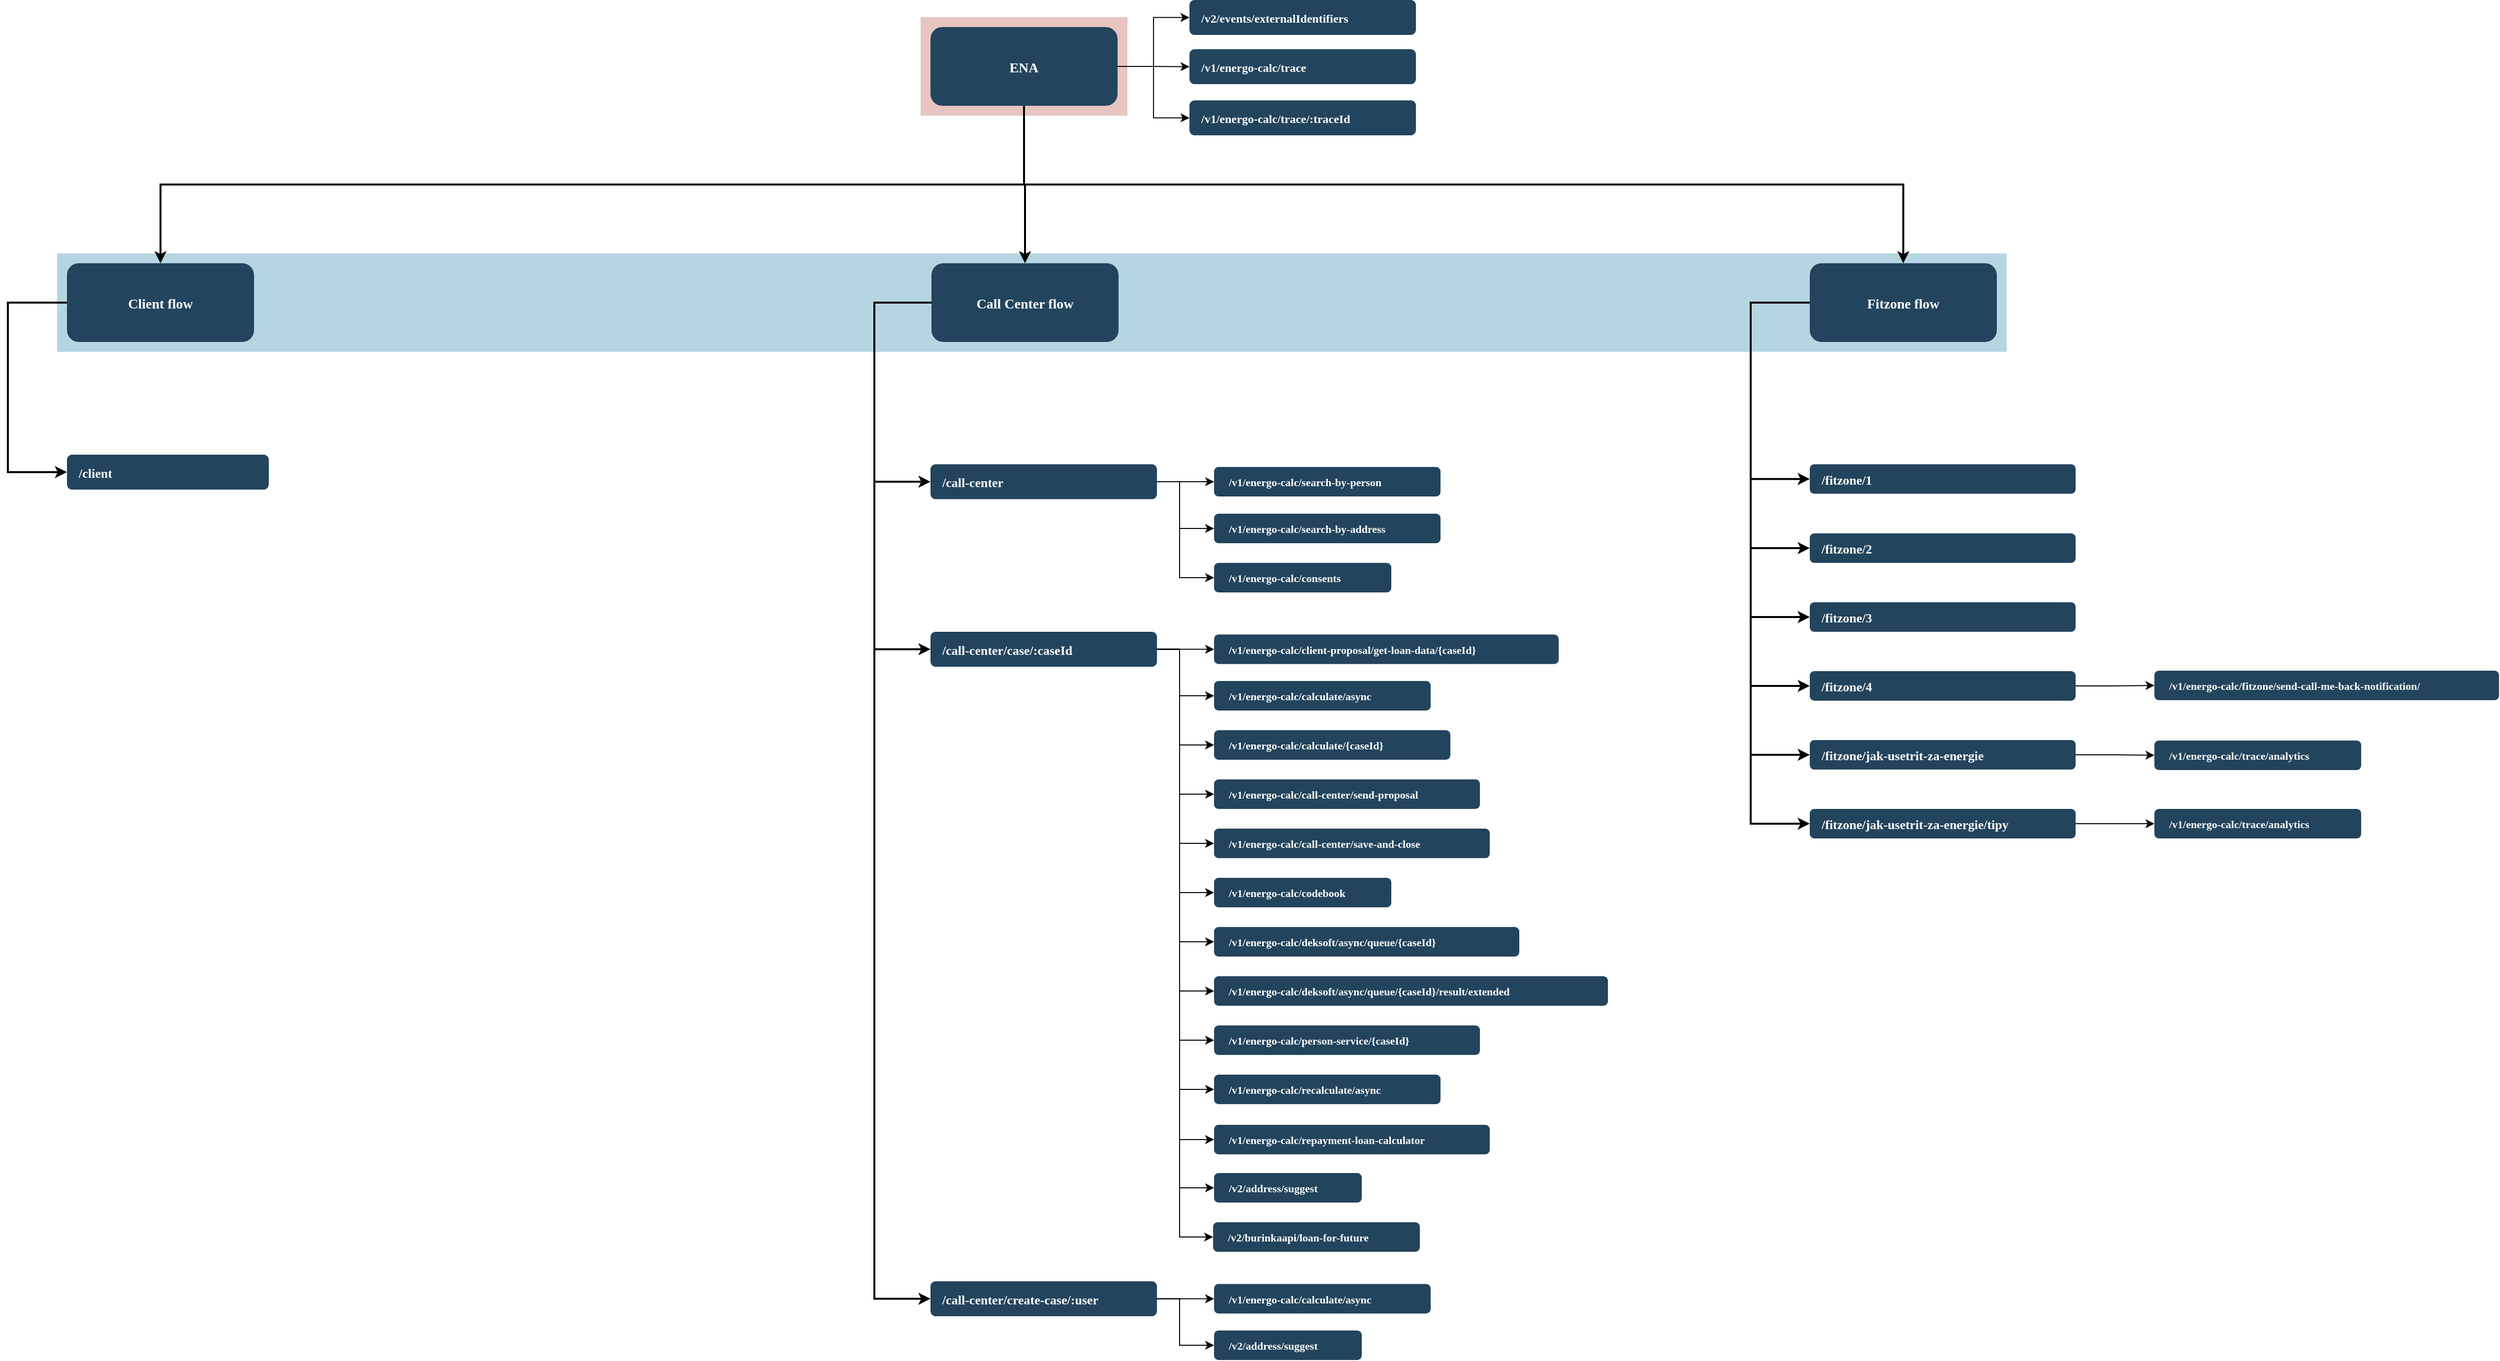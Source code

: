 <mxfile version="22.1.0" type="github">
  <diagram name="Page-1" id="2c0d36ab-eaac-3732-788b-9136903baeff">
    <mxGraphModel dx="4940.5" dy="1700" grid="1" gridSize="10" guides="1" tooltips="1" connect="1" arrows="1" fold="1" page="1" pageScale="1.5" pageWidth="1169" pageHeight="827" background="none" math="0" shadow="0">
      <root>
        <mxCell id="0" />
        <mxCell id="1" parent="0" />
        <mxCell id="123" value="" style="fillColor=#AE4132;strokeColor=none;opacity=30;" parent="1" vertex="1">
          <mxGeometry x="747" y="85.5" width="210" height="100.0" as="geometry" />
        </mxCell>
        <mxCell id="122" value="" style="fillColor=#10739E;strokeColor=none;opacity=30;" parent="1" vertex="1">
          <mxGeometry x="-130" y="325.5" width="1980" height="100" as="geometry" />
        </mxCell>
        <mxCell id="2" value="ENA" style="rounded=1;fillColor=#23445D;gradientColor=none;strokeColor=none;fontColor=#FFFFFF;fontStyle=1;fontFamily=Tahoma;fontSize=14" parent="1" vertex="1">
          <mxGeometry x="757" y="95.5" width="190" height="80" as="geometry" />
        </mxCell>
        <mxCell id="9" value="" style="edgeStyle=elbowEdgeStyle;elbow=vertical;strokeWidth=2;rounded=0;entryX=0.5;entryY=0;entryDx=0;entryDy=0;" parent="1" source="2" target="10" edge="1">
          <mxGeometry x="337" y="215.5" width="100" height="100" as="geometry">
            <mxPoint x="337" y="315.5" as="sourcePoint" />
            <mxPoint x="437" y="215.5" as="targetPoint" />
          </mxGeometry>
        </mxCell>
        <mxCell id="jC42f-P9hnnGWAA6iQzn-168" value="" style="edgeStyle=elbowEdgeStyle;rounded=0;orthogonalLoop=1;jettySize=auto;html=1;exitX=0;exitY=0.5;exitDx=0;exitDy=0;strokeWidth=2;entryX=0;entryY=0.5;entryDx=0;entryDy=0;" edge="1" parent="1" source="10" target="jC42f-P9hnnGWAA6iQzn-167">
          <mxGeometry relative="1" as="geometry">
            <mxPoint x="1640" y="680" as="targetPoint" />
            <Array as="points">
              <mxPoint x="1590" y="470" />
            </Array>
          </mxGeometry>
        </mxCell>
        <mxCell id="10" value="Fitzone flow" style="rounded=1;fillColor=#23445D;gradientColor=none;strokeColor=none;fontColor=#FFFFFF;fontStyle=1;fontFamily=Tahoma;fontSize=14" parent="1" vertex="1">
          <mxGeometry x="1650" y="335.5" width="190" height="80" as="geometry" />
        </mxCell>
        <mxCell id="kCkuKhxxEunzLLz7LeM_-125" value="" style="edgeStyle=elbowEdgeStyle;rounded=0;orthogonalLoop=1;jettySize=auto;html=1;entryX=0;entryY=0.5;entryDx=0;entryDy=0;exitX=0;exitY=0.5;exitDx=0;exitDy=0;strokeWidth=2;" parent="1" source="12" target="kCkuKhxxEunzLLz7LeM_-124" edge="1">
          <mxGeometry relative="1" as="geometry">
            <Array as="points">
              <mxPoint x="700" y="470" />
            </Array>
          </mxGeometry>
        </mxCell>
        <mxCell id="12" value="Call Center flow" style="rounded=1;fillColor=#23445D;gradientColor=none;strokeColor=none;fontColor=#FFFFFF;fontStyle=1;fontFamily=Tahoma;fontSize=14" parent="1" vertex="1">
          <mxGeometry x="758.0" y="335.5" width="190" height="80" as="geometry" />
        </mxCell>
        <mxCell id="13" value="Client flow" style="rounded=1;fillColor=#23445D;gradientColor=none;strokeColor=none;fontColor=#FFFFFF;fontStyle=1;fontFamily=Tahoma;fontSize=14" parent="1" vertex="1">
          <mxGeometry x="-120" y="335.5" width="190" height="80" as="geometry" />
        </mxCell>
        <mxCell id="17" value="/client" style="rounded=1;fillColor=#23445D;gradientColor=none;strokeColor=none;fontColor=#FFFFFF;fontStyle=1;fontFamily=Tahoma;fontSize=13;spacingLeft=10;align=left;" parent="1" vertex="1">
          <mxGeometry x="-120" y="530" width="205" height="35.5" as="geometry" />
        </mxCell>
        <mxCell id="59" value="" style="edgeStyle=elbowEdgeStyle;elbow=vertical;strokeWidth=2;rounded=0" parent="1" source="2" target="12" edge="1">
          <mxGeometry x="347" y="225.5" width="100" height="100" as="geometry">
            <mxPoint x="862.0" y="275.5" as="sourcePoint" />
            <mxPoint x="1467.0" y="345.5" as="targetPoint" />
          </mxGeometry>
        </mxCell>
        <mxCell id="61" value="" style="edgeStyle=elbowEdgeStyle;elbow=vertical;strokeWidth=2;rounded=0" parent="1" source="2" target="13" edge="1">
          <mxGeometry x="-23" y="135.5" width="100" height="100" as="geometry">
            <mxPoint x="-23" y="235.5" as="sourcePoint" />
            <mxPoint x="77" y="135.5" as="targetPoint" />
          </mxGeometry>
        </mxCell>
        <mxCell id="65" value="" style="edgeStyle=elbowEdgeStyle;elbow=horizontal;strokeWidth=2;rounded=0;entryX=0;entryY=0.5;entryDx=0;entryDy=0;" parent="1" source="13" target="17" edge="1">
          <mxGeometry x="-23" y="135.5" width="100" height="100" as="geometry">
            <mxPoint x="-23" y="235.5" as="sourcePoint" />
            <mxPoint x="77" y="135.5" as="targetPoint" />
            <Array as="points">
              <mxPoint x="-180" y="460" />
            </Array>
          </mxGeometry>
        </mxCell>
        <mxCell id="kCkuKhxxEunzLLz7LeM_-129" value="" style="edgeStyle=elbowEdgeStyle;rounded=0;orthogonalLoop=1;jettySize=auto;exitX=0;exitY=0.5;exitDx=0;exitDy=0;entryX=0;entryY=0.5;entryDx=0;entryDy=0;strokeWidth=2;" parent="1" source="12" target="kCkuKhxxEunzLLz7LeM_-128" edge="1">
          <mxGeometry relative="1" as="geometry">
            <mxPoint x="730" y="640" as="targetPoint" />
            <Array as="points">
              <mxPoint x="700" y="570" />
            </Array>
          </mxGeometry>
        </mxCell>
        <mxCell id="jC42f-P9hnnGWAA6iQzn-123" value="" style="edgeStyle=elbowEdgeStyle;rounded=0;orthogonalLoop=1;jettySize=auto;html=1;exitX=1;exitY=0.5;exitDx=0;exitDy=0;entryX=0;entryY=0.5;entryDx=0;entryDy=0;" edge="1" parent="1" source="kCkuKhxxEunzLLz7LeM_-124" target="kCkuKhxxEunzLLz7LeM_-135">
          <mxGeometry relative="1" as="geometry">
            <mxPoint x="940" y="600" as="sourcePoint" />
            <mxPoint x="1020" y="520" as="targetPoint" />
            <Array as="points">
              <mxPoint x="1010" y="550" />
            </Array>
          </mxGeometry>
        </mxCell>
        <mxCell id="kCkuKhxxEunzLLz7LeM_-124" value="/call-center" style="rounded=1;fillColor=#23445D;gradientColor=none;strokeColor=none;fontColor=#FFFFFF;fontStyle=1;fontFamily=Tahoma;fontSize=13;align=left;spacingLeft=10;" parent="1" vertex="1">
          <mxGeometry x="757" y="539.75" width="230" height="35.5" as="geometry" />
        </mxCell>
        <mxCell id="kCkuKhxxEunzLLz7LeM_-134" value="" style="edgeStyle=elbowEdgeStyle;rounded=0;orthogonalLoop=1;jettySize=auto;html=1;entryX=0;entryY=0.5;entryDx=0;entryDy=0;exitX=0;exitY=0.5;exitDx=0;exitDy=0;strokeWidth=2;" parent="1" source="12" target="kCkuKhxxEunzLLz7LeM_-133" edge="1">
          <mxGeometry relative="1" as="geometry">
            <Array as="points">
              <mxPoint x="700" y="550" />
            </Array>
          </mxGeometry>
        </mxCell>
        <mxCell id="kCkuKhxxEunzLLz7LeM_-128" value="/call-center/case/:caseId" style="rounded=1;fillColor=#23445D;gradientColor=none;strokeColor=none;fontColor=#FFFFFF;fontStyle=1;fontFamily=Tahoma;fontSize=13;align=left;spacingLeft=10;" parent="1" vertex="1">
          <mxGeometry x="757" y="710" width="230" height="35.5" as="geometry" />
        </mxCell>
        <mxCell id="kCkuKhxxEunzLLz7LeM_-133" value="/call-center/create-case/:user" style="rounded=1;fillColor=#23445D;gradientColor=none;strokeColor=none;fontColor=#FFFFFF;fontStyle=1;fontFamily=Tahoma;fontSize=13;spacingLeft=10;align=left;" parent="1" vertex="1">
          <mxGeometry x="757" y="1370" width="230" height="35.5" as="geometry" />
        </mxCell>
        <mxCell id="jC42f-P9hnnGWAA6iQzn-125" value="" style="edgeStyle=elbowEdgeStyle;rounded=0;orthogonalLoop=1;jettySize=auto;html=1;exitX=1;exitY=0.5;exitDx=0;exitDy=0;entryX=0;entryY=0.5;entryDx=0;entryDy=0;" edge="1" parent="1" source="kCkuKhxxEunzLLz7LeM_-124" target="jC42f-P9hnnGWAA6iQzn-124">
          <mxGeometry relative="1" as="geometry">
            <Array as="points">
              <mxPoint x="1010" y="610" />
            </Array>
          </mxGeometry>
        </mxCell>
        <mxCell id="kCkuKhxxEunzLLz7LeM_-135" value="/v1/energo-calc/search-by-person" style="rounded=1;fillColor=#23445D;gradientColor=none;strokeColor=none;fontColor=#FFFFFF;fontStyle=1;fontFamily=Tahoma;fontSize=11;align=left;spacingLeft=13;spacingRight=0;" parent="1" vertex="1">
          <mxGeometry x="1045" y="542.5" width="230" height="30" as="geometry" />
        </mxCell>
        <mxCell id="jC42f-P9hnnGWAA6iQzn-127" value="" style="edgeStyle=elbowEdgeStyle;rounded=0;orthogonalLoop=1;jettySize=auto;html=1;entryX=0;entryY=0.5;entryDx=0;entryDy=0;exitX=1;exitY=0.5;exitDx=0;exitDy=0;" edge="1" parent="1" source="kCkuKhxxEunzLLz7LeM_-124" target="jC42f-P9hnnGWAA6iQzn-126">
          <mxGeometry relative="1" as="geometry">
            <mxPoint x="980" y="690" as="sourcePoint" />
            <Array as="points">
              <mxPoint x="1010" y="580" />
            </Array>
          </mxGeometry>
        </mxCell>
        <mxCell id="jC42f-P9hnnGWAA6iQzn-124" value="/v1/energo-calc/consents" style="rounded=1;fillColor=#23445D;gradientColor=none;strokeColor=none;fontColor=#FFFFFF;fontStyle=1;fontFamily=Tahoma;fontSize=11;spacingLeft=13;align=left;spacingRight=0;" vertex="1" parent="1">
          <mxGeometry x="1045" y="640" width="180" height="30" as="geometry" />
        </mxCell>
        <mxCell id="jC42f-P9hnnGWAA6iQzn-126" value="/v1/energo-calc/search-by-address" style="rounded=1;fillColor=#23445D;gradientColor=none;strokeColor=none;fontColor=#FFFFFF;fontStyle=1;fontFamily=Tahoma;fontSize=11;spacingLeft=13;align=left;spacingRight=0;" vertex="1" parent="1">
          <mxGeometry x="1045" y="590" width="230" height="30" as="geometry" />
        </mxCell>
        <mxCell id="jC42f-P9hnnGWAA6iQzn-137" value="" style="edgeStyle=elbowEdgeStyle;rounded=0;orthogonalLoop=1;jettySize=auto;html=1;entryX=0;entryY=0.5;entryDx=0;entryDy=0;exitX=1;exitY=0.5;exitDx=0;exitDy=0;" edge="1" parent="1" source="kCkuKhxxEunzLLz7LeM_-128" target="jC42f-P9hnnGWAA6iQzn-136">
          <mxGeometry relative="1" as="geometry">
            <Array as="points">
              <mxPoint x="1010" y="720" />
            </Array>
          </mxGeometry>
        </mxCell>
        <mxCell id="jC42f-P9hnnGWAA6iQzn-133" value="" style="edgeStyle=orthogonalEdgeStyle;rounded=0;orthogonalLoop=1;jettySize=auto;html=1;entryX=0;entryY=0.5;entryDx=0;entryDy=0;exitX=1;exitY=0.5;exitDx=0;exitDy=0;" edge="1" parent="1" source="2" target="jC42f-P9hnnGWAA6iQzn-132">
          <mxGeometry relative="1" as="geometry" />
        </mxCell>
        <mxCell id="jC42f-P9hnnGWAA6iQzn-130" value="/v2/events/externalIdentifiers" style="rounded=1;fillColor=#23445D;gradientColor=none;strokeColor=none;fontColor=#FFFFFF;fontStyle=1;fontFamily=Tahoma;fontSize=12;align=left;spacingLeft=10;" vertex="1" parent="1">
          <mxGeometry x="1020" y="68" width="230" height="35.5" as="geometry" />
        </mxCell>
        <mxCell id="jC42f-P9hnnGWAA6iQzn-131" value="" style="endArrow=classic;html=1;rounded=0;exitX=1;exitY=0.5;exitDx=0;exitDy=0;entryX=0;entryY=0.5;entryDx=0;entryDy=0;edgeStyle=elbowEdgeStyle;" edge="1" parent="1" source="2" target="jC42f-P9hnnGWAA6iQzn-130">
          <mxGeometry width="50" height="50" relative="1" as="geometry">
            <mxPoint x="710" y="470" as="sourcePoint" />
            <mxPoint x="760" y="420" as="targetPoint" />
          </mxGeometry>
        </mxCell>
        <mxCell id="jC42f-P9hnnGWAA6iQzn-135" value="" style="edgeStyle=orthogonalEdgeStyle;rounded=0;orthogonalLoop=1;jettySize=auto;html=1;entryX=0;entryY=0.5;entryDx=0;entryDy=0;exitX=1;exitY=0.5;exitDx=0;exitDy=0;" edge="1" parent="1" source="2" target="jC42f-P9hnnGWAA6iQzn-134">
          <mxGeometry relative="1" as="geometry" />
        </mxCell>
        <mxCell id="jC42f-P9hnnGWAA6iQzn-132" value="/v1/energo-calc/trace" style="rounded=1;fillColor=#23445D;gradientColor=none;strokeColor=none;fontColor=#FFFFFF;fontStyle=1;fontFamily=Tahoma;fontSize=12;align=left;spacingLeft=10;" vertex="1" parent="1">
          <mxGeometry x="1020" y="118" width="230" height="35.5" as="geometry" />
        </mxCell>
        <mxCell id="jC42f-P9hnnGWAA6iQzn-134" value="/v1/energo-calc/trace/:traceId" style="rounded=1;fillColor=#23445D;gradientColor=none;strokeColor=none;fontColor=#FFFFFF;fontStyle=1;fontFamily=Tahoma;fontSize=12;align=left;spacingLeft=10;" vertex="1" parent="1">
          <mxGeometry x="1020" y="170" width="230" height="35.5" as="geometry" />
        </mxCell>
        <mxCell id="jC42f-P9hnnGWAA6iQzn-140" value="" style="edgeStyle=elbowEdgeStyle;rounded=0;orthogonalLoop=1;jettySize=auto;html=1;entryX=0;entryY=0.5;entryDx=0;entryDy=0;exitX=1;exitY=0.5;exitDx=0;exitDy=0;" edge="1" parent="1" source="kCkuKhxxEunzLLz7LeM_-128" target="jC42f-P9hnnGWAA6iQzn-139">
          <mxGeometry relative="1" as="geometry">
            <Array as="points">
              <mxPoint x="1010" y="750" />
            </Array>
          </mxGeometry>
        </mxCell>
        <mxCell id="jC42f-P9hnnGWAA6iQzn-136" value="/v1/energo-calc/codebook" style="rounded=1;fillColor=#23445D;gradientColor=none;strokeColor=none;fontColor=#FFFFFF;fontStyle=1;fontFamily=Tahoma;fontSize=11;align=left;spacingLeft=13;spacingRight=0;" vertex="1" parent="1">
          <mxGeometry x="1045" y="960" width="180" height="30" as="geometry" />
        </mxCell>
        <mxCell id="jC42f-P9hnnGWAA6iQzn-142" value="" style="edgeStyle=elbowEdgeStyle;rounded=0;orthogonalLoop=1;jettySize=auto;html=1;entryX=0;entryY=0.5;entryDx=0;entryDy=0;exitX=1;exitY=0.5;exitDx=0;exitDy=0;" edge="1" parent="1" source="kCkuKhxxEunzLLz7LeM_-128" target="jC42f-P9hnnGWAA6iQzn-141">
          <mxGeometry relative="1" as="geometry">
            <Array as="points">
              <mxPoint x="1010" y="780" />
            </Array>
          </mxGeometry>
        </mxCell>
        <mxCell id="jC42f-P9hnnGWAA6iQzn-139" value="/v1/energo-calc/person-service/{caseId}" style="rounded=1;fillColor=#23445D;gradientColor=none;strokeColor=none;fontColor=#FFFFFF;fontStyle=1;fontFamily=Tahoma;fontSize=11;align=left;spacingLeft=13;spacingRight=0;" vertex="1" parent="1">
          <mxGeometry x="1045" y="1110" width="270" height="30" as="geometry" />
        </mxCell>
        <mxCell id="jC42f-P9hnnGWAA6iQzn-141" value="/v1/energo-calc/deksoft/async/queue/{caseId}/result/extended" style="rounded=1;fillColor=#23445D;gradientColor=none;strokeColor=none;fontColor=#FFFFFF;fontStyle=1;fontFamily=Tahoma;fontSize=11;align=left;spacingLeft=13;spacingRight=0;" vertex="1" parent="1">
          <mxGeometry x="1045" y="1060" width="400" height="30" as="geometry" />
        </mxCell>
        <mxCell id="jC42f-P9hnnGWAA6iQzn-143" value="/v1/energo-calc/calculate/{caseId}" style="rounded=1;fillColor=#23445D;gradientColor=none;strokeColor=none;fontColor=#FFFFFF;fontStyle=1;fontFamily=Tahoma;fontSize=11;align=left;spacingLeft=13;spacingRight=0;" vertex="1" parent="1">
          <mxGeometry x="1045" y="810" width="240" height="30" as="geometry" />
        </mxCell>
        <mxCell id="jC42f-P9hnnGWAA6iQzn-144" value="" style="edgeStyle=elbowEdgeStyle;rounded=0;orthogonalLoop=1;jettySize=auto;html=1;entryX=0;entryY=0.5;entryDx=0;entryDy=0;exitX=1;exitY=0.5;exitDx=0;exitDy=0;" edge="1" parent="1" source="kCkuKhxxEunzLLz7LeM_-128" target="jC42f-P9hnnGWAA6iQzn-143">
          <mxGeometry relative="1" as="geometry">
            <mxPoint x="990" y="738" as="sourcePoint" />
            <mxPoint x="1050" y="882" as="targetPoint" />
            <Array as="points">
              <mxPoint x="1010" y="800" />
              <mxPoint x="1010" y="940" />
            </Array>
          </mxGeometry>
        </mxCell>
        <mxCell id="jC42f-P9hnnGWAA6iQzn-145" value="/v1/energo-calc/client-proposal/get-loan-data/{caseId}" style="rounded=1;fillColor=#23445D;gradientColor=none;strokeColor=none;fontColor=#FFFFFF;fontStyle=1;fontFamily=Tahoma;fontSize=11;align=left;spacingLeft=13;spacingRight=0;" vertex="1" parent="1">
          <mxGeometry x="1045" y="712.75" width="350" height="30" as="geometry" />
        </mxCell>
        <mxCell id="jC42f-P9hnnGWAA6iQzn-146" value="" style="edgeStyle=elbowEdgeStyle;rounded=0;orthogonalLoop=1;jettySize=auto;html=1;entryX=0;entryY=0.5;entryDx=0;entryDy=0;exitX=1;exitY=0.5;exitDx=0;exitDy=0;" edge="1" parent="1" target="jC42f-P9hnnGWAA6iQzn-145" source="kCkuKhxxEunzLLz7LeM_-128">
          <mxGeometry relative="1" as="geometry">
            <mxPoint x="980" y="780" as="sourcePoint" />
            <mxPoint x="1050" y="934" as="targetPoint" />
            <Array as="points">
              <mxPoint x="1010" y="730" />
            </Array>
          </mxGeometry>
        </mxCell>
        <mxCell id="jC42f-P9hnnGWAA6iQzn-147" value="/v1/energo-calc/repayment-loan-calculator" style="rounded=1;fillColor=#23445D;gradientColor=none;strokeColor=none;fontColor=#FFFFFF;fontStyle=1;fontFamily=Tahoma;fontSize=11;align=left;spacingLeft=13;spacingRight=0;" vertex="1" parent="1">
          <mxGeometry x="1045" y="1211" width="280" height="30" as="geometry" />
        </mxCell>
        <mxCell id="jC42f-P9hnnGWAA6iQzn-148" value="" style="edgeStyle=elbowEdgeStyle;rounded=0;orthogonalLoop=1;jettySize=auto;html=1;entryX=0;entryY=0.5;entryDx=0;entryDy=0;exitX=1;exitY=0.5;exitDx=0;exitDy=0;" edge="1" parent="1" target="jC42f-P9hnnGWAA6iQzn-147" source="kCkuKhxxEunzLLz7LeM_-128">
          <mxGeometry relative="1" as="geometry">
            <mxPoint x="980" y="780" as="sourcePoint" />
            <mxPoint x="1050" y="986" as="targetPoint" />
            <Array as="points">
              <mxPoint x="1010" y="860" />
            </Array>
          </mxGeometry>
        </mxCell>
        <mxCell id="jC42f-P9hnnGWAA6iQzn-150" value="/v2/address/suggest" style="rounded=1;fillColor=#23445D;gradientColor=none;strokeColor=none;fontColor=#FFFFFF;fontStyle=1;fontFamily=Tahoma;fontSize=11;align=left;spacingLeft=13;spacingRight=0;" vertex="1" parent="1">
          <mxGeometry x="1045" y="1260" width="150" height="30" as="geometry" />
        </mxCell>
        <mxCell id="jC42f-P9hnnGWAA6iQzn-151" value="" style="edgeStyle=elbowEdgeStyle;rounded=0;orthogonalLoop=1;jettySize=auto;html=1;entryX=0;entryY=0.5;entryDx=0;entryDy=0;exitX=1;exitY=0.5;exitDx=0;exitDy=0;" edge="1" parent="1" target="jC42f-P9hnnGWAA6iQzn-150" source="kCkuKhxxEunzLLz7LeM_-128">
          <mxGeometry relative="1" as="geometry">
            <mxPoint x="980" y="770" as="sourcePoint" />
            <mxPoint x="1050" y="1028" as="targetPoint" />
            <Array as="points">
              <mxPoint x="1010" y="1010" />
            </Array>
          </mxGeometry>
        </mxCell>
        <mxCell id="jC42f-P9hnnGWAA6iQzn-152" value="/v1/energo-calc/recalculate/async" style="rounded=1;fillColor=#23445D;gradientColor=none;strokeColor=none;fontColor=#FFFFFF;fontStyle=1;fontFamily=Tahoma;fontSize=11;align=left;spacingLeft=13;spacingRight=0;" vertex="1" parent="1">
          <mxGeometry x="1045" y="1160" width="230" height="30" as="geometry" />
        </mxCell>
        <mxCell id="jC42f-P9hnnGWAA6iQzn-153" value="" style="edgeStyle=elbowEdgeStyle;rounded=0;orthogonalLoop=1;jettySize=auto;html=1;entryX=0;entryY=0.5;entryDx=0;entryDy=0;exitX=1;exitY=0.5;exitDx=0;exitDy=0;" edge="1" parent="1" target="jC42f-P9hnnGWAA6iQzn-152" source="kCkuKhxxEunzLLz7LeM_-128">
          <mxGeometry relative="1" as="geometry">
            <mxPoint x="980" y="779" as="sourcePoint" />
            <mxPoint x="1050" y="1079" as="targetPoint" />
            <Array as="points">
              <mxPoint x="1010" y="900" />
            </Array>
          </mxGeometry>
        </mxCell>
        <mxCell id="jC42f-P9hnnGWAA6iQzn-154" value="/v1/energo-calc/deksoft/async/queue/{caseId}" style="rounded=1;fillColor=#23445D;gradientColor=none;strokeColor=none;fontColor=#FFFFFF;fontStyle=1;fontFamily=Tahoma;fontSize=11;align=left;spacingLeft=13;spacingRight=0;" vertex="1" parent="1">
          <mxGeometry x="1045" y="1010" width="310" height="30" as="geometry" />
        </mxCell>
        <mxCell id="jC42f-P9hnnGWAA6iQzn-155" value="" style="edgeStyle=elbowEdgeStyle;rounded=0;orthogonalLoop=1;jettySize=auto;html=1;entryX=0;entryY=0.5;entryDx=0;entryDy=0;exitX=1;exitY=0.5;exitDx=0;exitDy=0;" edge="1" parent="1" target="jC42f-P9hnnGWAA6iQzn-154" source="kCkuKhxxEunzLLz7LeM_-128">
          <mxGeometry relative="1" as="geometry">
            <mxPoint x="980" y="780" as="sourcePoint" />
            <mxPoint x="1050" y="1131" as="targetPoint" />
            <Array as="points">
              <mxPoint x="1010" y="1020" />
            </Array>
          </mxGeometry>
        </mxCell>
        <mxCell id="jC42f-P9hnnGWAA6iQzn-156" value="/v1/energo-calc/call-center/send-proposal" style="rounded=1;fillColor=#23445D;gradientColor=none;strokeColor=none;fontColor=#FFFFFF;fontStyle=1;fontFamily=Tahoma;fontSize=11;align=left;spacingLeft=13;spacingRight=0;" vertex="1" parent="1">
          <mxGeometry x="1045" y="860" width="270" height="30" as="geometry" />
        </mxCell>
        <mxCell id="jC42f-P9hnnGWAA6iQzn-157" value="" style="edgeStyle=elbowEdgeStyle;rounded=0;orthogonalLoop=1;jettySize=auto;html=1;entryX=0;entryY=0.5;entryDx=0;entryDy=0;exitX=1;exitY=0.5;exitDx=0;exitDy=0;" edge="1" parent="1" target="jC42f-P9hnnGWAA6iQzn-156" source="kCkuKhxxEunzLLz7LeM_-128">
          <mxGeometry relative="1" as="geometry">
            <mxPoint x="980" y="770" as="sourcePoint" />
            <mxPoint x="1050" y="1173" as="targetPoint" />
            <Array as="points">
              <mxPoint x="1010" y="860" />
              <mxPoint x="1010" y="970" />
            </Array>
          </mxGeometry>
        </mxCell>
        <mxCell id="jC42f-P9hnnGWAA6iQzn-158" value="/v1/energo-calc/call-center/save-and-close" style="rounded=1;fillColor=#23445D;gradientColor=none;strokeColor=none;fontColor=#FFFFFF;fontStyle=1;fontFamily=Tahoma;fontSize=11;align=left;spacingLeft=13;spacingRight=0;" vertex="1" parent="1">
          <mxGeometry x="1045" y="910" width="280" height="30" as="geometry" />
        </mxCell>
        <mxCell id="jC42f-P9hnnGWAA6iQzn-159" value="" style="edgeStyle=elbowEdgeStyle;rounded=0;orthogonalLoop=1;jettySize=auto;html=1;entryX=0;entryY=0.5;entryDx=0;entryDy=0;exitX=1;exitY=0.5;exitDx=0;exitDy=0;" edge="1" parent="1" target="jC42f-P9hnnGWAA6iQzn-158" source="kCkuKhxxEunzLLz7LeM_-128">
          <mxGeometry relative="1" as="geometry">
            <mxPoint x="980" y="770" as="sourcePoint" />
            <mxPoint x="1050" y="1215" as="targetPoint" />
            <Array as="points">
              <mxPoint x="1010" y="930" />
              <mxPoint x="1010" y="990" />
            </Array>
          </mxGeometry>
        </mxCell>
        <mxCell id="jC42f-P9hnnGWAA6iQzn-160" value="/v1/energo-calc/calculate/async" style="rounded=1;fillColor=#23445D;gradientColor=none;strokeColor=none;fontColor=#FFFFFF;fontStyle=1;fontFamily=Tahoma;fontSize=11;align=left;spacingLeft=13;spacingRight=0;" vertex="1" parent="1">
          <mxGeometry x="1045" y="760" width="220" height="30" as="geometry" />
        </mxCell>
        <mxCell id="jC42f-P9hnnGWAA6iQzn-161" value="" style="edgeStyle=elbowEdgeStyle;rounded=0;orthogonalLoop=1;jettySize=auto;html=1;entryX=0;entryY=0.5;entryDx=0;entryDy=0;exitX=1;exitY=0.5;exitDx=0;exitDy=0;" edge="1" parent="1" target="jC42f-P9hnnGWAA6iQzn-160" source="kCkuKhxxEunzLLz7LeM_-128">
          <mxGeometry relative="1" as="geometry">
            <mxPoint x="980" y="770" as="sourcePoint" />
            <mxPoint x="1050" y="1257" as="targetPoint" />
            <Array as="points">
              <mxPoint x="1010" y="750" />
            </Array>
          </mxGeometry>
        </mxCell>
        <mxCell id="jC42f-P9hnnGWAA6iQzn-163" value="/v1/energo-calc/calculate/async" style="rounded=1;fillColor=#23445D;gradientColor=none;strokeColor=none;fontColor=#FFFFFF;fontStyle=1;fontFamily=Tahoma;fontSize=11;align=left;spacingLeft=13;spacingRight=0;" vertex="1" parent="1">
          <mxGeometry x="1045" y="1372.75" width="220" height="30" as="geometry" />
        </mxCell>
        <mxCell id="jC42f-P9hnnGWAA6iQzn-164" value="" style="edgeStyle=elbowEdgeStyle;rounded=0;orthogonalLoop=1;jettySize=auto;html=1;entryX=0;entryY=0.5;entryDx=0;entryDy=0;exitX=1;exitY=0.5;exitDx=0;exitDy=0;" edge="1" parent="1" target="jC42f-P9hnnGWAA6iQzn-163" source="kCkuKhxxEunzLLz7LeM_-133">
          <mxGeometry relative="1" as="geometry">
            <mxPoint x="987" y="1380" as="sourcePoint" />
            <mxPoint x="1080" y="1165.75" as="targetPoint" />
            <Array as="points">
              <mxPoint x="1010" y="1400" />
            </Array>
          </mxGeometry>
        </mxCell>
        <mxCell id="jC42f-P9hnnGWAA6iQzn-165" value="/v2/address/suggest" style="rounded=1;fillColor=#23445D;gradientColor=none;strokeColor=none;fontColor=#FFFFFF;fontStyle=1;fontFamily=Tahoma;fontSize=11;align=left;spacingLeft=13;spacingRight=0;" vertex="1" parent="1">
          <mxGeometry x="1045" y="1420" width="150" height="30" as="geometry" />
        </mxCell>
        <mxCell id="jC42f-P9hnnGWAA6iQzn-166" value="" style="edgeStyle=elbowEdgeStyle;rounded=0;orthogonalLoop=1;jettySize=auto;html=1;entryX=0;entryY=0.5;entryDx=0;entryDy=0;exitX=1;exitY=0.5;exitDx=0;exitDy=0;" edge="1" parent="1" target="jC42f-P9hnnGWAA6iQzn-165" source="kCkuKhxxEunzLLz7LeM_-133">
          <mxGeometry relative="1" as="geometry">
            <mxPoint x="980" y="1435.25" as="sourcePoint" />
            <mxPoint x="1083" y="1213" as="targetPoint" />
            <Array as="points">
              <mxPoint x="1010" y="1420" />
            </Array>
          </mxGeometry>
        </mxCell>
        <mxCell id="jC42f-P9hnnGWAA6iQzn-170" value="" style="edgeStyle=orthogonalEdgeStyle;rounded=0;orthogonalLoop=1;jettySize=auto;html=1;exitX=1;exitY=0.5;exitDx=0;exitDy=0;entryX=0;entryY=0.5;entryDx=0;entryDy=0;" edge="1" parent="1" source="jC42f-P9hnnGWAA6iQzn-167" target="jC42f-P9hnnGWAA6iQzn-169">
          <mxGeometry relative="1" as="geometry" />
        </mxCell>
        <mxCell id="jC42f-P9hnnGWAA6iQzn-167" value="/fitzone/jak-usetrit-za-energie" style="rounded=1;fillColor=#23445D;gradientColor=none;strokeColor=none;fontColor=#FFFFFF;fontStyle=1;fontFamily=Tahoma;fontSize=13;align=left;spacingLeft=10;" vertex="1" parent="1">
          <mxGeometry x="1650" y="820" width="270" height="30" as="geometry" />
        </mxCell>
        <mxCell id="jC42f-P9hnnGWAA6iQzn-169" value="/v1/energo-calc/trace/analytics" style="rounded=1;fillColor=#23445D;gradientColor=none;strokeColor=none;fontColor=#FFFFFF;fontStyle=1;fontFamily=Tahoma;fontSize=11;align=left;spacingLeft=13;spacingRight=0;" vertex="1" parent="1">
          <mxGeometry x="2000" y="820.5" width="210" height="30" as="geometry" />
        </mxCell>
        <mxCell id="jC42f-P9hnnGWAA6iQzn-171" value="/v2/burinkaapi/loan-for-future" style="rounded=1;fillColor=#23445D;gradientColor=none;strokeColor=none;fontColor=#FFFFFF;fontStyle=1;fontFamily=Tahoma;fontSize=11;align=left;spacingLeft=13;spacingRight=0;" vertex="1" parent="1">
          <mxGeometry x="1044" y="1310" width="210" height="30" as="geometry" />
        </mxCell>
        <mxCell id="jC42f-P9hnnGWAA6iQzn-172" value="" style="edgeStyle=elbowEdgeStyle;rounded=0;orthogonalLoop=1;jettySize=auto;html=1;entryX=0;entryY=0.5;entryDx=0;entryDy=0;exitX=1;exitY=0.5;exitDx=0;exitDy=0;" edge="1" parent="1" target="jC42f-P9hnnGWAA6iQzn-171" source="kCkuKhxxEunzLLz7LeM_-128">
          <mxGeometry relative="1" as="geometry">
            <mxPoint x="986" y="778" as="sourcePoint" />
            <mxPoint x="1049" y="1078" as="targetPoint" />
            <Array as="points">
              <mxPoint x="1010" y="1030" />
            </Array>
          </mxGeometry>
        </mxCell>
        <mxCell id="jC42f-P9hnnGWAA6iQzn-175" value="" style="edgeStyle=elbowEdgeStyle;rounded=0;orthogonalLoop=1;jettySize=auto;html=1;entryX=0;entryY=0.5;entryDx=0;entryDy=0;exitX=0;exitY=0.5;exitDx=0;exitDy=0;strokeWidth=2;" edge="1" parent="1" target="jC42f-P9hnnGWAA6iQzn-176" source="10">
          <mxGeometry relative="1" as="geometry">
            <mxPoint x="1650" y="443.5" as="sourcePoint" />
            <Array as="points">
              <mxPoint x="1590" y="537.5" />
            </Array>
          </mxGeometry>
        </mxCell>
        <mxCell id="jC42f-P9hnnGWAA6iQzn-176" value="/fitzone/jak-usetrit-za-energie/tipy" style="rounded=1;fillColor=#23445D;gradientColor=none;strokeColor=none;fontColor=#FFFFFF;fontStyle=1;fontFamily=Tahoma;fontSize=13;align=left;spacingLeft=10;" vertex="1" parent="1">
          <mxGeometry x="1650" y="890" width="270" height="30" as="geometry" />
        </mxCell>
        <mxCell id="jC42f-P9hnnGWAA6iQzn-177" value="" style="edgeStyle=orthogonalEdgeStyle;rounded=0;orthogonalLoop=1;jettySize=auto;html=1;exitX=1;exitY=0.5;exitDx=0;exitDy=0;entryX=0;entryY=0.5;entryDx=0;entryDy=0;" edge="1" parent="1" target="jC42f-P9hnnGWAA6iQzn-178" source="jC42f-P9hnnGWAA6iQzn-176">
          <mxGeometry relative="1" as="geometry">
            <mxPoint x="1920" y="895.5" as="sourcePoint" />
          </mxGeometry>
        </mxCell>
        <mxCell id="jC42f-P9hnnGWAA6iQzn-178" value="/v1/energo-calc/trace/analytics" style="rounded=1;fillColor=#23445D;gradientColor=none;strokeColor=none;fontColor=#FFFFFF;fontStyle=1;fontFamily=Tahoma;fontSize=11;align=left;spacingLeft=13;spacingRight=0;" vertex="1" parent="1">
          <mxGeometry x="2000" y="890" width="210" height="30" as="geometry" />
        </mxCell>
        <mxCell id="jC42f-P9hnnGWAA6iQzn-179" value="" style="edgeStyle=elbowEdgeStyle;rounded=0;orthogonalLoop=1;jettySize=auto;html=1;exitX=0;exitY=0.5;exitDx=0;exitDy=0;strokeWidth=2;entryX=0;entryY=0.5;entryDx=0;entryDy=0;" edge="1" parent="1" source="10" target="jC42f-P9hnnGWAA6iQzn-180">
          <mxGeometry relative="1" as="geometry">
            <mxPoint x="1650" y="304.5" as="sourcePoint" />
            <mxPoint x="1650" y="666.5" as="targetPoint" />
            <Array as="points">
              <mxPoint x="1590" y="398.5" />
            </Array>
          </mxGeometry>
        </mxCell>
        <mxCell id="jC42f-P9hnnGWAA6iQzn-180" value="/fitzone/1" style="rounded=1;fillColor=#23445D;gradientColor=none;strokeColor=none;fontColor=#FFFFFF;fontStyle=1;fontFamily=Tahoma;fontSize=13;align=left;spacingLeft=10;" vertex="1" parent="1">
          <mxGeometry x="1650" y="539.75" width="270" height="30" as="geometry" />
        </mxCell>
        <mxCell id="jC42f-P9hnnGWAA6iQzn-181" value="" style="edgeStyle=elbowEdgeStyle;rounded=0;orthogonalLoop=1;jettySize=auto;html=1;exitX=0;exitY=0.5;exitDx=0;exitDy=0;strokeWidth=2;entryX=0;entryY=0.5;entryDx=0;entryDy=0;" edge="1" parent="1" target="jC42f-P9hnnGWAA6iQzn-182" source="10">
          <mxGeometry relative="1" as="geometry">
            <mxPoint x="1650" y="427" as="sourcePoint" />
            <mxPoint x="1650" y="717.5" as="targetPoint" />
            <Array as="points">
              <mxPoint x="1590" y="449.5" />
            </Array>
          </mxGeometry>
        </mxCell>
        <mxCell id="jC42f-P9hnnGWAA6iQzn-182" value="/fitzone/2" style="rounded=1;fillColor=#23445D;gradientColor=none;strokeColor=none;fontColor=#FFFFFF;fontStyle=1;fontFamily=Tahoma;fontSize=13;align=left;spacingLeft=10;" vertex="1" parent="1">
          <mxGeometry x="1650" y="610" width="270" height="30" as="geometry" />
        </mxCell>
        <mxCell id="jC42f-P9hnnGWAA6iQzn-183" value="" style="edgeStyle=elbowEdgeStyle;rounded=0;orthogonalLoop=1;jettySize=auto;html=1;exitX=0;exitY=0.5;exitDx=0;exitDy=0;strokeWidth=2;entryX=0;entryY=0.5;entryDx=0;entryDy=0;" edge="1" parent="1" target="jC42f-P9hnnGWAA6iQzn-184" source="10">
          <mxGeometry relative="1" as="geometry">
            <mxPoint x="1650" y="425.25" as="sourcePoint" />
            <mxPoint x="1650" y="766.75" as="targetPoint" />
            <Array as="points">
              <mxPoint x="1590" y="498.75" />
            </Array>
          </mxGeometry>
        </mxCell>
        <mxCell id="jC42f-P9hnnGWAA6iQzn-184" value="/fitzone/3" style="rounded=1;fillColor=#23445D;gradientColor=none;strokeColor=none;fontColor=#FFFFFF;fontStyle=1;fontFamily=Tahoma;fontSize=13;align=left;spacingLeft=10;" vertex="1" parent="1">
          <mxGeometry x="1650" y="680" width="270" height="30" as="geometry" />
        </mxCell>
        <mxCell id="jC42f-P9hnnGWAA6iQzn-185" value="" style="edgeStyle=elbowEdgeStyle;rounded=0;orthogonalLoop=1;jettySize=auto;html=1;exitX=0;exitY=0.5;exitDx=0;exitDy=0;strokeWidth=2;entryX=0;entryY=0.5;entryDx=0;entryDy=0;" edge="1" parent="1" target="jC42f-P9hnnGWAA6iQzn-186" source="10">
          <mxGeometry relative="1" as="geometry">
            <mxPoint x="1650" y="425.5" as="sourcePoint" />
            <mxPoint x="1650" y="816.25" as="targetPoint" />
            <Array as="points">
              <mxPoint x="1590" y="548.25" />
            </Array>
          </mxGeometry>
        </mxCell>
        <mxCell id="jC42f-P9hnnGWAA6iQzn-186" value="/fitzone/4" style="rounded=1;fillColor=#23445D;gradientColor=none;strokeColor=none;fontColor=#FFFFFF;fontStyle=1;fontFamily=Tahoma;fontSize=13;align=left;spacingLeft=10;" vertex="1" parent="1">
          <mxGeometry x="1650" y="750" width="270" height="30" as="geometry" />
        </mxCell>
        <mxCell id="jC42f-P9hnnGWAA6iQzn-187" value="" style="edgeStyle=orthogonalEdgeStyle;rounded=0;orthogonalLoop=1;jettySize=auto;html=1;entryX=0;entryY=0.5;entryDx=0;entryDy=0;exitX=1;exitY=0.5;exitDx=0;exitDy=0;" edge="1" parent="1" target="jC42f-P9hnnGWAA6iQzn-188" source="jC42f-P9hnnGWAA6iQzn-186">
          <mxGeometry relative="1" as="geometry">
            <mxPoint x="1880" y="754.5" as="sourcePoint" />
          </mxGeometry>
        </mxCell>
        <mxCell id="jC42f-P9hnnGWAA6iQzn-188" value="/v1/energo-calc/fitzone/send-call-me-back-notification/" style="rounded=1;fillColor=#23445D;gradientColor=none;strokeColor=none;fontColor=#FFFFFF;fontStyle=1;fontFamily=Tahoma;fontSize=11;align=left;spacingLeft=13;spacingRight=0;" vertex="1" parent="1">
          <mxGeometry x="2000" y="749.5" width="350" height="30" as="geometry" />
        </mxCell>
      </root>
    </mxGraphModel>
  </diagram>
</mxfile>
